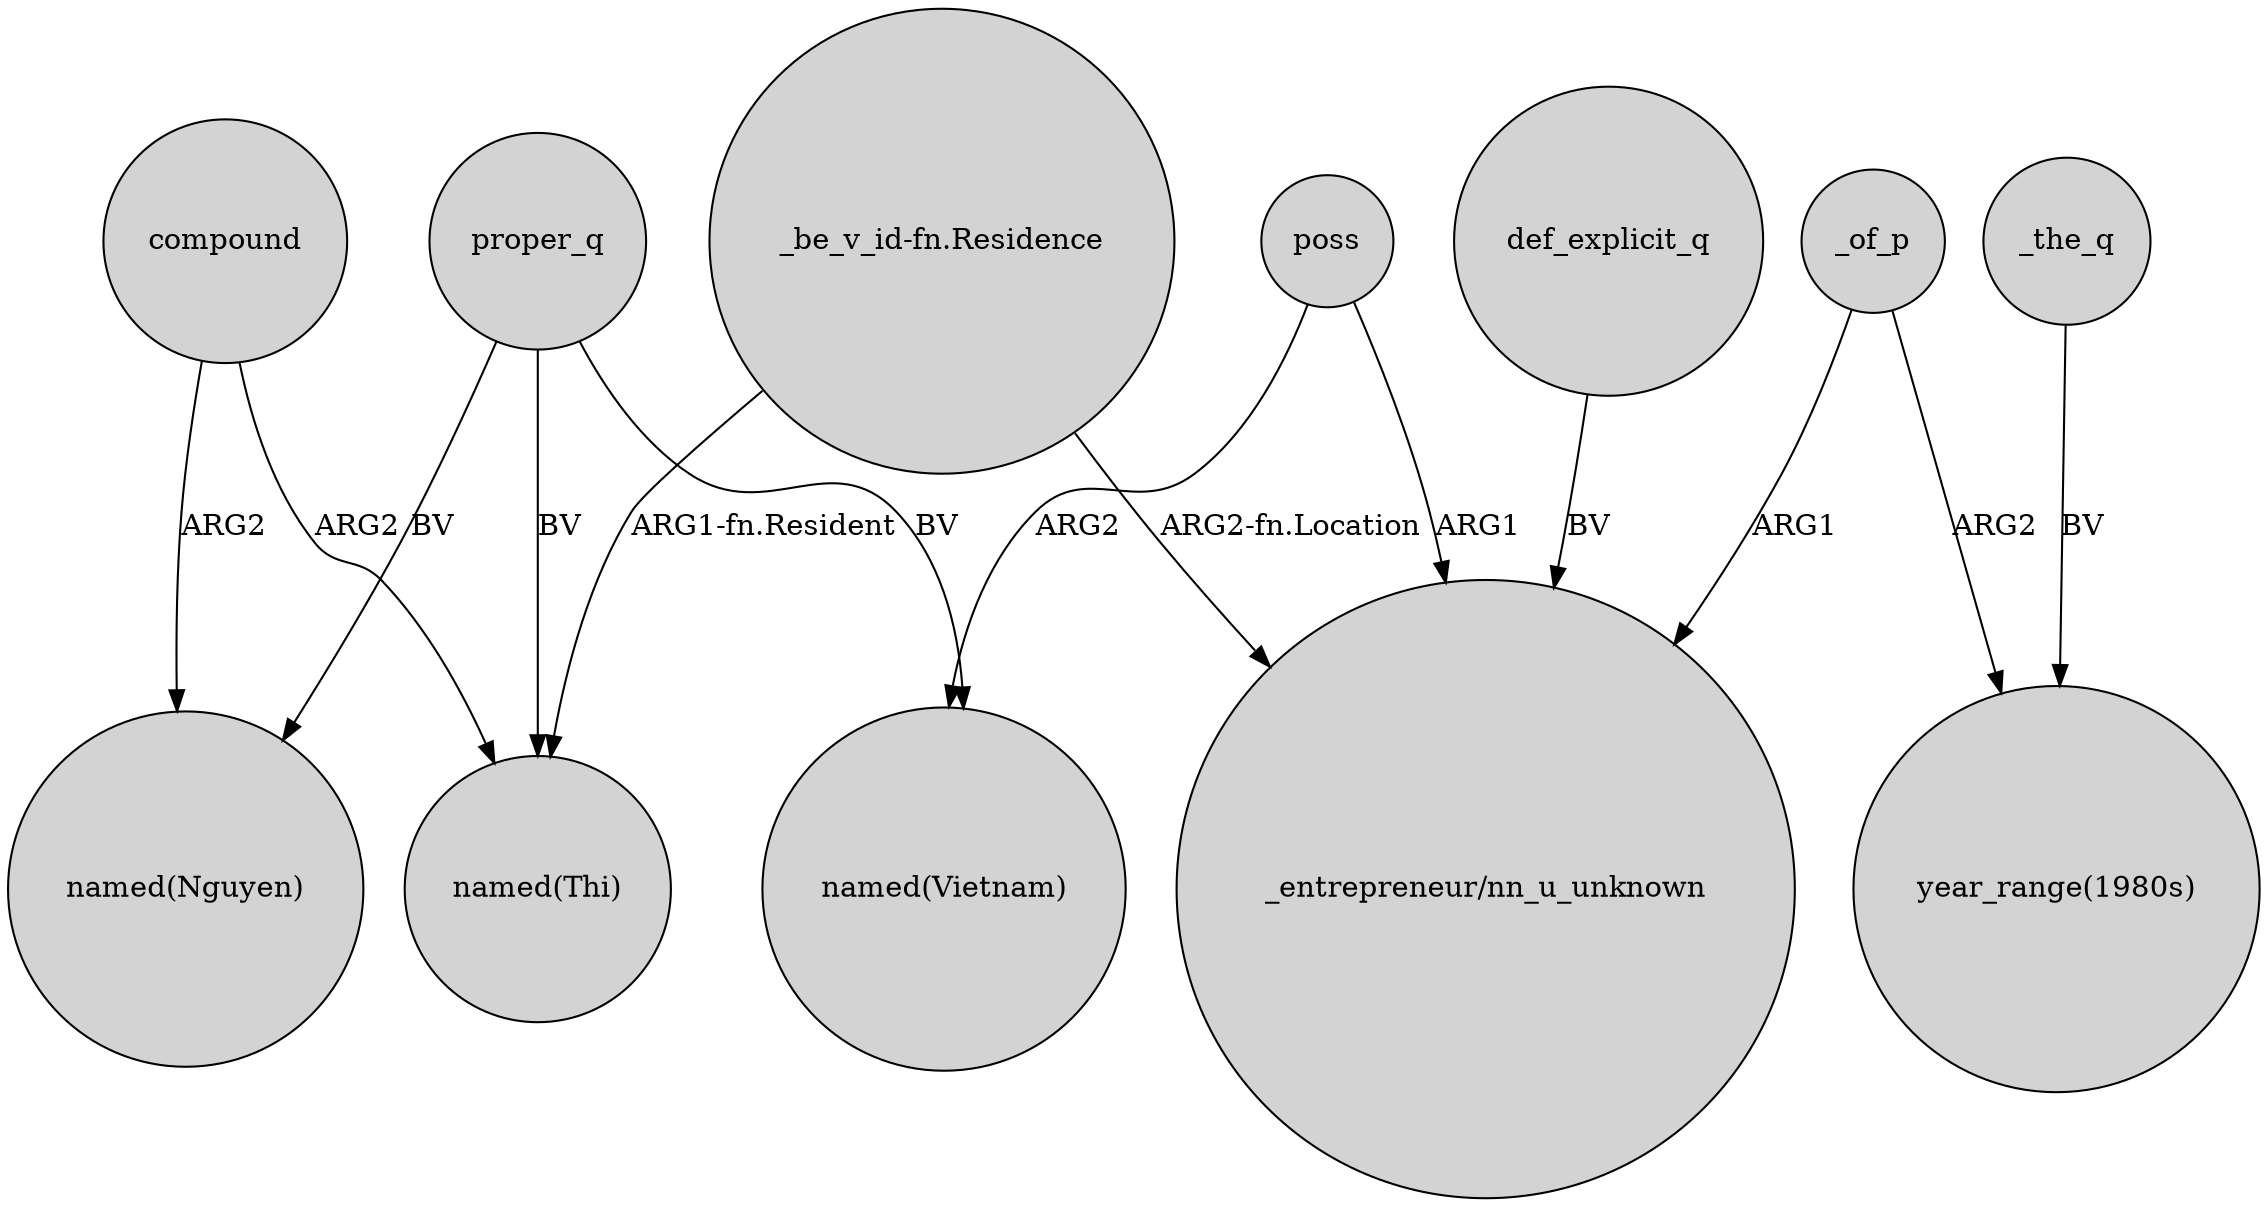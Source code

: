 digraph {
	node [shape=circle style=filled]
	poss -> "named(Vietnam)" [label=ARG2]
	"_be_v_id-fn.Residence" -> "_entrepreneur/nn_u_unknown" [label="ARG2-fn.Location"]
	poss -> "_entrepreneur/nn_u_unknown" [label=ARG1]
	proper_q -> "named(Thi)" [label=BV]
	proper_q -> "named(Vietnam)" [label=BV]
	compound -> "named(Nguyen)" [label=ARG2]
	compound -> "named(Thi)" [label=ARG2]
	def_explicit_q -> "_entrepreneur/nn_u_unknown" [label=BV]
	_of_p -> "year_range(1980s)" [label=ARG2]
	proper_q -> "named(Nguyen)" [label=BV]
	_the_q -> "year_range(1980s)" [label=BV]
	"_be_v_id-fn.Residence" -> "named(Thi)" [label="ARG1-fn.Resident"]
	_of_p -> "_entrepreneur/nn_u_unknown" [label=ARG1]
}
